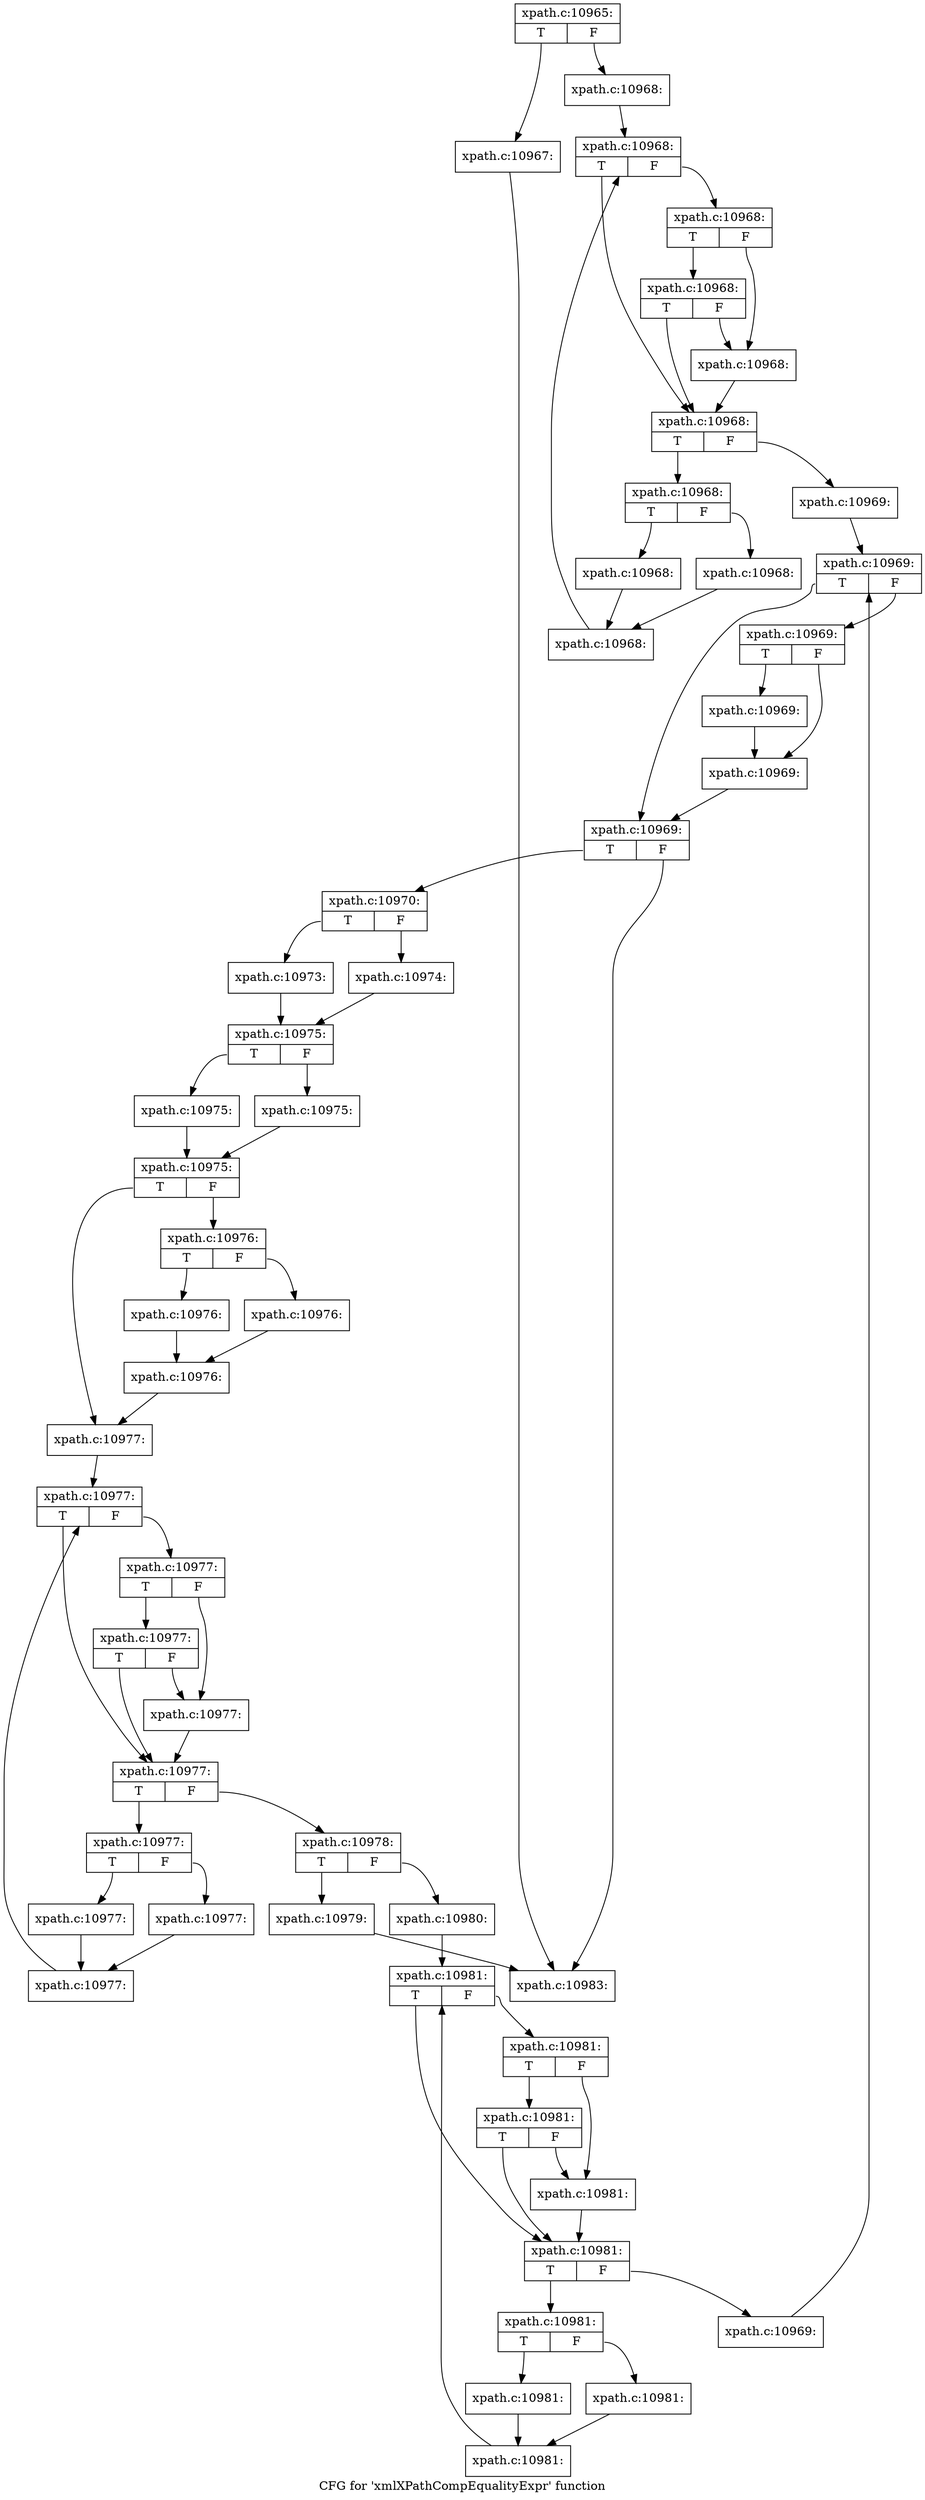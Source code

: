 digraph "CFG for 'xmlXPathCompEqualityExpr' function" {
	label="CFG for 'xmlXPathCompEqualityExpr' function";

	Node0x4e989d0 [shape=record,label="{xpath.c:10965:|{<s0>T|<s1>F}}"];
	Node0x4e989d0:s0 -> Node0x4ea13b0;
	Node0x4e989d0:s1 -> Node0x4ea16c0;
	Node0x4ea13b0 [shape=record,label="{xpath.c:10967:}"];
	Node0x4ea13b0 -> Node0x4ea35d0;
	Node0x4ea16c0 [shape=record,label="{xpath.c:10968:}"];
	Node0x4ea16c0 -> Node0x4ea19e0;
	Node0x4ea19e0 [shape=record,label="{xpath.c:10968:|{<s0>T|<s1>F}}"];
	Node0x4ea19e0:s0 -> Node0x4ea1be0;
	Node0x4ea19e0:s1 -> Node0x4ea1c80;
	Node0x4ea1c80 [shape=record,label="{xpath.c:10968:|{<s0>T|<s1>F}}"];
	Node0x4ea1c80:s0 -> Node0x4ea1fe0;
	Node0x4ea1c80:s1 -> Node0x4ea1c30;
	Node0x4ea1fe0 [shape=record,label="{xpath.c:10968:|{<s0>T|<s1>F}}"];
	Node0x4ea1fe0:s0 -> Node0x4ea1be0;
	Node0x4ea1fe0:s1 -> Node0x4ea1c30;
	Node0x4ea1c30 [shape=record,label="{xpath.c:10968:}"];
	Node0x4ea1c30 -> Node0x4ea1be0;
	Node0x4ea1be0 [shape=record,label="{xpath.c:10968:|{<s0>T|<s1>F}}"];
	Node0x4ea1be0:s0 -> Node0x4ea2610;
	Node0x4ea1be0:s1 -> Node0x4ea1b90;
	Node0x4ea2610 [shape=record,label="{xpath.c:10968:|{<s0>T|<s1>F}}"];
	Node0x4ea2610:s0 -> Node0x4ea2ac0;
	Node0x4ea2610:s1 -> Node0x4ea2b10;
	Node0x4ea2ac0 [shape=record,label="{xpath.c:10968:}"];
	Node0x4ea2ac0 -> Node0x4ea2b60;
	Node0x4ea2b10 [shape=record,label="{xpath.c:10968:}"];
	Node0x4ea2b10 -> Node0x4ea2b60;
	Node0x4ea2b60 [shape=record,label="{xpath.c:10968:}"];
	Node0x4ea2b60 -> Node0x4ea19e0;
	Node0x4ea1b90 [shape=record,label="{xpath.c:10969:}"];
	Node0x4ea1b90 -> Node0x4ea3420;
	Node0x4ea3420 [shape=record,label="{xpath.c:10969:|{<s0>T|<s1>F}}"];
	Node0x4ea3420:s0 -> Node0x4ea3620;
	Node0x4ea3420:s1 -> Node0x4ea3670;
	Node0x4ea3670 [shape=record,label="{xpath.c:10969:|{<s0>T|<s1>F}}"];
	Node0x4ea3670:s0 -> Node0x4ea3a70;
	Node0x4ea3670:s1 -> Node0x4ea3a20;
	Node0x4ea3a70 [shape=record,label="{xpath.c:10969:}"];
	Node0x4ea3a70 -> Node0x4ea3a20;
	Node0x4ea3a20 [shape=record,label="{xpath.c:10969:}"];
	Node0x4ea3a20 -> Node0x4ea3620;
	Node0x4ea3620 [shape=record,label="{xpath.c:10969:|{<s0>T|<s1>F}}"];
	Node0x4ea3620:s0 -> Node0x4ea42a0;
	Node0x4ea3620:s1 -> Node0x4ea35d0;
	Node0x4ea42a0 [shape=record,label="{xpath.c:10970:|{<s0>T|<s1>F}}"];
	Node0x4ea42a0:s0 -> Node0x4ea4cc0;
	Node0x4ea42a0:s1 -> Node0x4ea4d60;
	Node0x4ea4cc0 [shape=record,label="{xpath.c:10973:}"];
	Node0x4ea4cc0 -> Node0x4ea4d10;
	Node0x4ea4d60 [shape=record,label="{xpath.c:10974:}"];
	Node0x4ea4d60 -> Node0x4ea4d10;
	Node0x4ea4d10 [shape=record,label="{xpath.c:10975:|{<s0>T|<s1>F}}"];
	Node0x4ea4d10:s0 -> Node0x4ea54b0;
	Node0x4ea4d10:s1 -> Node0x4ea5500;
	Node0x4ea54b0 [shape=record,label="{xpath.c:10975:}"];
	Node0x4ea54b0 -> Node0x4ea5550;
	Node0x4ea5500 [shape=record,label="{xpath.c:10975:}"];
	Node0x4ea5500 -> Node0x4ea5550;
	Node0x4ea5550 [shape=record,label="{xpath.c:10975:|{<s0>T|<s1>F}}"];
	Node0x4ea5550:s0 -> Node0x4ea5ec0;
	Node0x4ea5550:s1 -> Node0x4ea5e70;
	Node0x4ea5e70 [shape=record,label="{xpath.c:10976:|{<s0>T|<s1>F}}"];
	Node0x4ea5e70:s0 -> Node0x4ea60e0;
	Node0x4ea5e70:s1 -> Node0x4ea6130;
	Node0x4ea60e0 [shape=record,label="{xpath.c:10976:}"];
	Node0x4ea60e0 -> Node0x4ea6180;
	Node0x4ea6130 [shape=record,label="{xpath.c:10976:}"];
	Node0x4ea6130 -> Node0x4ea6180;
	Node0x4ea6180 [shape=record,label="{xpath.c:10976:}"];
	Node0x4ea6180 -> Node0x4ea5ec0;
	Node0x4ea5ec0 [shape=record,label="{xpath.c:10977:}"];
	Node0x4ea5ec0 -> Node0x4ea6b00;
	Node0x4ea6b00 [shape=record,label="{xpath.c:10977:|{<s0>T|<s1>F}}"];
	Node0x4ea6b00:s0 -> Node0x4ea6d00;
	Node0x4ea6b00:s1 -> Node0x4ea6da0;
	Node0x4ea6da0 [shape=record,label="{xpath.c:10977:|{<s0>T|<s1>F}}"];
	Node0x4ea6da0:s0 -> Node0x4ea7100;
	Node0x4ea6da0:s1 -> Node0x4ea6d50;
	Node0x4ea7100 [shape=record,label="{xpath.c:10977:|{<s0>T|<s1>F}}"];
	Node0x4ea7100:s0 -> Node0x4ea6d00;
	Node0x4ea7100:s1 -> Node0x4ea6d50;
	Node0x4ea6d50 [shape=record,label="{xpath.c:10977:}"];
	Node0x4ea6d50 -> Node0x4ea6d00;
	Node0x4ea6d00 [shape=record,label="{xpath.c:10977:|{<s0>T|<s1>F}}"];
	Node0x4ea6d00:s0 -> Node0x4ea7730;
	Node0x4ea6d00:s1 -> Node0x4ea6cb0;
	Node0x4ea7730 [shape=record,label="{xpath.c:10977:|{<s0>T|<s1>F}}"];
	Node0x4ea7730:s0 -> Node0x4ea7be0;
	Node0x4ea7730:s1 -> Node0x4ea7c30;
	Node0x4ea7be0 [shape=record,label="{xpath.c:10977:}"];
	Node0x4ea7be0 -> Node0x4ea7c80;
	Node0x4ea7c30 [shape=record,label="{xpath.c:10977:}"];
	Node0x4ea7c30 -> Node0x4ea7c80;
	Node0x4ea7c80 [shape=record,label="{xpath.c:10977:}"];
	Node0x4ea7c80 -> Node0x4ea6b00;
	Node0x4ea6cb0 [shape=record,label="{xpath.c:10978:|{<s0>T|<s1>F}}"];
	Node0x4ea6cb0:s0 -> Node0x4ea86c0;
	Node0x4ea6cb0:s1 -> Node0x4ea8710;
	Node0x4ea86c0 [shape=record,label="{xpath.c:10979:}"];
	Node0x4ea86c0 -> Node0x4ea35d0;
	Node0x4ea8710 [shape=record,label="{xpath.c:10980:}"];
	Node0x4ea8710 -> Node0x4ea8db0;
	Node0x4ea8db0 [shape=record,label="{xpath.c:10981:|{<s0>T|<s1>F}}"];
	Node0x4ea8db0:s0 -> Node0x4ea9120;
	Node0x4ea8db0:s1 -> Node0x4ea91c0;
	Node0x4ea91c0 [shape=record,label="{xpath.c:10981:|{<s0>T|<s1>F}}"];
	Node0x4ea91c0:s0 -> Node0x4ea9520;
	Node0x4ea91c0:s1 -> Node0x4ea9170;
	Node0x4ea9520 [shape=record,label="{xpath.c:10981:|{<s0>T|<s1>F}}"];
	Node0x4ea9520:s0 -> Node0x4ea9120;
	Node0x4ea9520:s1 -> Node0x4ea9170;
	Node0x4ea9170 [shape=record,label="{xpath.c:10981:}"];
	Node0x4ea9170 -> Node0x4ea9120;
	Node0x4ea9120 [shape=record,label="{xpath.c:10981:|{<s0>T|<s1>F}}"];
	Node0x4ea9120:s0 -> Node0x4ea9b50;
	Node0x4ea9120:s1 -> Node0x4ea90d0;
	Node0x4ea9b50 [shape=record,label="{xpath.c:10981:|{<s0>T|<s1>F}}"];
	Node0x4ea9b50:s0 -> Node0x4eaa000;
	Node0x4ea9b50:s1 -> Node0x4eaa050;
	Node0x4eaa000 [shape=record,label="{xpath.c:10981:}"];
	Node0x4eaa000 -> Node0x4eaa0a0;
	Node0x4eaa050 [shape=record,label="{xpath.c:10981:}"];
	Node0x4eaa050 -> Node0x4eaa0a0;
	Node0x4eaa0a0 [shape=record,label="{xpath.c:10981:}"];
	Node0x4eaa0a0 -> Node0x4ea8db0;
	Node0x4ea90d0 [shape=record,label="{xpath.c:10969:}"];
	Node0x4ea90d0 -> Node0x4ea3420;
	Node0x4ea35d0 [shape=record,label="{xpath.c:10983:}"];
}
